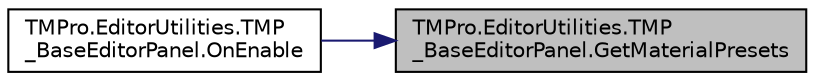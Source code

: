 digraph "TMPro.EditorUtilities.TMP_BaseEditorPanel.GetMaterialPresets"
{
 // LATEX_PDF_SIZE
  edge [fontname="Helvetica",fontsize="10",labelfontname="Helvetica",labelfontsize="10"];
  node [fontname="Helvetica",fontsize="10",shape=record];
  rankdir="RL";
  Node1 [label="TMPro.EditorUtilities.TMP\l_BaseEditorPanel.GetMaterialPresets",height=0.2,width=0.4,color="black", fillcolor="grey75", style="filled", fontcolor="black",tooltip="Method to retrieve the material presets that match the currently selected font asset."];
  Node1 -> Node2 [dir="back",color="midnightblue",fontsize="10",style="solid",fontname="Helvetica"];
  Node2 [label="TMPro.EditorUtilities.TMP\l_BaseEditorPanel.OnEnable",height=0.2,width=0.4,color="black", fillcolor="white", style="filled",URL="$class_t_m_pro_1_1_editor_utilities_1_1_t_m_p___base_editor_panel.html#a3a60309b317f09709852e0c8013e6849",tooltip=" "];
}
